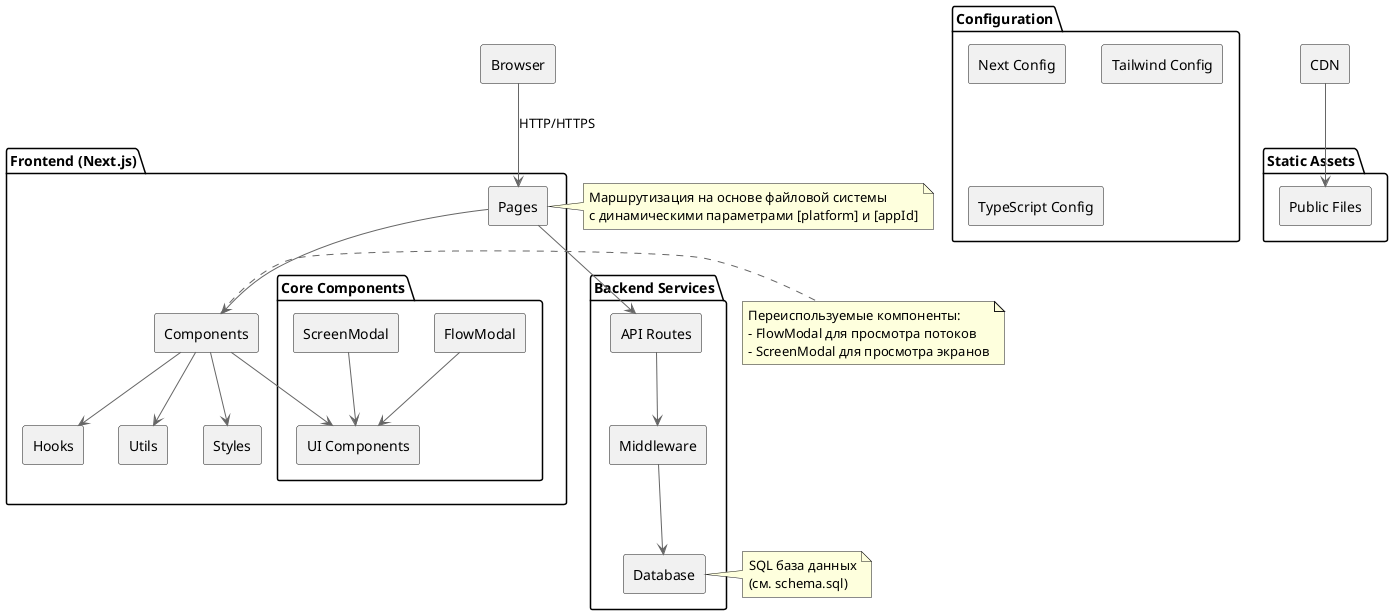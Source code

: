 @startuml Mobbin Architecture

' Определение стилей
skinparam componentStyle rectangle
skinparam backgroundColor transparent
skinparam defaultFontName Arial
skinparam arrowColor #666666

package "Frontend (Next.js)" {
    [Pages] as pages
    [Components] as components
    [Hooks] as hooks
    [Utils] as utils
    [Styles] as styles
    
    package "Core Components" {
        [FlowModal] as flowModal
        [ScreenModal] as screenModal
        [UI Components] as uiComponents
    }
}

package "Backend Services" {
    [API Routes] as apiRoutes
    [Middleware] as middleware
    [Database] as db
}

package "Static Assets" {
    [Public Files] as publicFiles
}

package "Configuration" {
    [Next Config] as nextConfig
    [Tailwind Config] as tailwindConfig
    [TypeScript Config] as tsConfig
}

' Зависимости
pages --> components
components --> hooks
components --> utils
components --> styles
components --> uiComponents

flowModal --> uiComponents
screenModal --> uiComponents

pages --> apiRoutes
apiRoutes --> middleware
middleware --> db

' Внешние зависимости
[Browser] --> pages : HTTP/HTTPS
[CDN] --> publicFiles

note right of pages
  Маршрутизация на основе файловой системы
  с динамическими параметрами [platform] и [appId]
end note

note right of components
  Переиспользуемые компоненты:
  - FlowModal для просмотра потоков
  - ScreenModal для просмотра экранов
end note

note right of db
  SQL база данных
  (см. schema.sql)
end note

@enduml

@startuml Customer Flow

' Определение стилей
skinparam activityDiagramStyle dot
skinparam backgroundColor transparent
skinparam defaultFontName Arial
skinparam arrowColor #666666

|Начало работы|
start
:Заходит на сайт;
:Просматривает главную страницу;

|#AntiqueWhite|Поиск и Фильтрация|
:Выбор платформы;
split
  :Поиск по названию приложения;
split again
  :Выбор из списка популярных;
end split
:Применение фильтров;
note right
  - По категории
  - По элементам интерфейса
  - По паттернам
end note

|#LightBlue|Просмотр приложения|
:Просмотр информации о приложении;
fork
  :Просмотр скриншотов;
  :Скачивание скриншота;
  :Копирование ссылки на скриншот;
fork again
  :Просмотр потоков;
  :Пошаговый просмотр экранов в потоке;
  :Скачивание потока;
  :Копирование ссылки на поток;
end fork

|#LightGreen|Навигация|
:Возврат к списку приложений;
:Выбор другой платформы;

stop

@enduml
